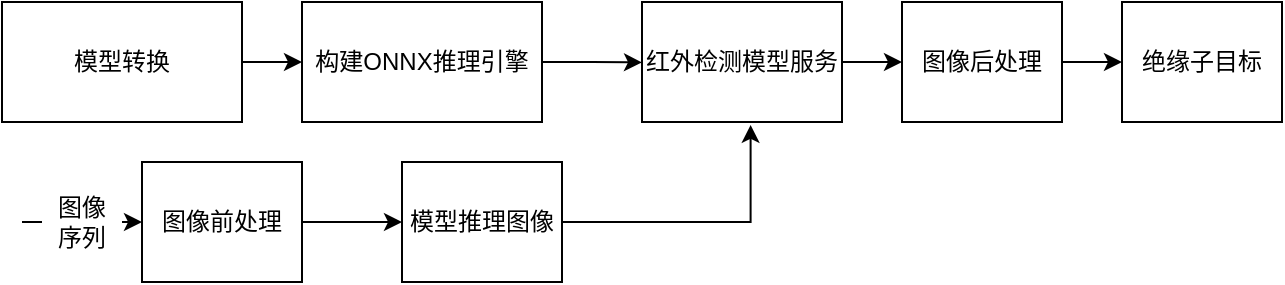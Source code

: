 <mxfile version="20.5.1" type="github">
  <diagram id="OBZWN5gUNsK95CkSB2TT" name="第 1 页">
    <mxGraphModel dx="825" dy="471" grid="1" gridSize="10" guides="1" tooltips="1" connect="1" arrows="1" fold="1" page="1" pageScale="1" pageWidth="827" pageHeight="1169" math="0" shadow="0">
      <root>
        <mxCell id="0" />
        <mxCell id="1" parent="0" />
        <mxCell id="VoudrCWZ3QNRgWNVbDem-4" style="edgeStyle=orthogonalEdgeStyle;rounded=0;orthogonalLoop=1;jettySize=auto;html=1;exitX=1;exitY=0.5;exitDx=0;exitDy=0;" edge="1" parent="1" source="VoudrCWZ3QNRgWNVbDem-1" target="VoudrCWZ3QNRgWNVbDem-2">
          <mxGeometry relative="1" as="geometry" />
        </mxCell>
        <mxCell id="VoudrCWZ3QNRgWNVbDem-1" value="模型转换" style="rounded=0;whiteSpace=wrap;html=1;" vertex="1" parent="1">
          <mxGeometry x="140" y="290" width="120" height="60" as="geometry" />
        </mxCell>
        <mxCell id="VoudrCWZ3QNRgWNVbDem-14" style="edgeStyle=orthogonalEdgeStyle;rounded=0;orthogonalLoop=1;jettySize=auto;html=1;exitX=1;exitY=0.5;exitDx=0;exitDy=0;" edge="1" parent="1" source="VoudrCWZ3QNRgWNVbDem-2">
          <mxGeometry relative="1" as="geometry">
            <mxPoint x="460" y="320.2" as="targetPoint" />
          </mxGeometry>
        </mxCell>
        <mxCell id="VoudrCWZ3QNRgWNVbDem-2" value="构建ONNX推理引擎" style="rounded=0;whiteSpace=wrap;html=1;" vertex="1" parent="1">
          <mxGeometry x="290" y="290" width="120" height="60" as="geometry" />
        </mxCell>
        <mxCell id="VoudrCWZ3QNRgWNVbDem-20" style="edgeStyle=orthogonalEdgeStyle;rounded=0;orthogonalLoop=1;jettySize=auto;html=1;entryX=0;entryY=0.5;entryDx=0;entryDy=0;" edge="1" parent="1" source="VoudrCWZ3QNRgWNVbDem-3" target="VoudrCWZ3QNRgWNVbDem-19">
          <mxGeometry relative="1" as="geometry" />
        </mxCell>
        <mxCell id="VoudrCWZ3QNRgWNVbDem-3" value="图像前处理" style="rounded=0;whiteSpace=wrap;html=1;" vertex="1" parent="1">
          <mxGeometry x="210" y="370" width="80" height="60" as="geometry" />
        </mxCell>
        <mxCell id="VoudrCWZ3QNRgWNVbDem-24" style="edgeStyle=orthogonalEdgeStyle;rounded=0;orthogonalLoop=1;jettySize=auto;html=1;entryX=0;entryY=0.5;entryDx=0;entryDy=0;" edge="1" parent="1" source="VoudrCWZ3QNRgWNVbDem-6" target="VoudrCWZ3QNRgWNVbDem-23">
          <mxGeometry relative="1" as="geometry" />
        </mxCell>
        <mxCell id="VoudrCWZ3QNRgWNVbDem-6" value="图像后处理" style="rounded=0;whiteSpace=wrap;html=1;" vertex="1" parent="1">
          <mxGeometry x="590" y="290" width="80" height="60" as="geometry" />
        </mxCell>
        <mxCell id="VoudrCWZ3QNRgWNVbDem-10" value="" style="endArrow=classic;html=1;rounded=0;startArrow=none;" edge="1" parent="1" source="VoudrCWZ3QNRgWNVbDem-12">
          <mxGeometry width="50" height="50" relative="1" as="geometry">
            <mxPoint x="150" y="400" as="sourcePoint" />
            <mxPoint x="210" y="400" as="targetPoint" />
          </mxGeometry>
        </mxCell>
        <mxCell id="VoudrCWZ3QNRgWNVbDem-12" value="图像&lt;br&gt;序列" style="text;html=1;strokeColor=none;fillColor=none;align=center;verticalAlign=middle;whiteSpace=wrap;rounded=0;" vertex="1" parent="1">
          <mxGeometry x="160" y="390" width="40" height="20" as="geometry" />
        </mxCell>
        <mxCell id="VoudrCWZ3QNRgWNVbDem-13" value="" style="endArrow=none;html=1;rounded=0;" edge="1" parent="1" target="VoudrCWZ3QNRgWNVbDem-12">
          <mxGeometry width="50" height="50" relative="1" as="geometry">
            <mxPoint x="150" y="400" as="sourcePoint" />
            <mxPoint x="210" y="400" as="targetPoint" />
          </mxGeometry>
        </mxCell>
        <mxCell id="VoudrCWZ3QNRgWNVbDem-17" style="edgeStyle=orthogonalEdgeStyle;rounded=0;orthogonalLoop=1;jettySize=auto;html=1;exitX=1;exitY=0.5;exitDx=0;exitDy=0;entryX=0;entryY=0.5;entryDx=0;entryDy=0;" edge="1" parent="1" source="VoudrCWZ3QNRgWNVbDem-15" target="VoudrCWZ3QNRgWNVbDem-6">
          <mxGeometry relative="1" as="geometry" />
        </mxCell>
        <mxCell id="VoudrCWZ3QNRgWNVbDem-15" value="红外检测模型服务" style="rounded=0;whiteSpace=wrap;html=1;" vertex="1" parent="1">
          <mxGeometry x="460" y="290" width="100" height="60" as="geometry" />
        </mxCell>
        <mxCell id="VoudrCWZ3QNRgWNVbDem-21" style="edgeStyle=orthogonalEdgeStyle;rounded=0;orthogonalLoop=1;jettySize=auto;html=1;entryX=0.543;entryY=1.024;entryDx=0;entryDy=0;entryPerimeter=0;" edge="1" parent="1" source="VoudrCWZ3QNRgWNVbDem-19" target="VoudrCWZ3QNRgWNVbDem-15">
          <mxGeometry relative="1" as="geometry" />
        </mxCell>
        <mxCell id="VoudrCWZ3QNRgWNVbDem-19" value="模型推理图像" style="rounded=0;whiteSpace=wrap;html=1;" vertex="1" parent="1">
          <mxGeometry x="340" y="370" width="80" height="60" as="geometry" />
        </mxCell>
        <mxCell id="VoudrCWZ3QNRgWNVbDem-23" value="绝缘子目标" style="rounded=0;whiteSpace=wrap;html=1;" vertex="1" parent="1">
          <mxGeometry x="700" y="290" width="80" height="60" as="geometry" />
        </mxCell>
      </root>
    </mxGraphModel>
  </diagram>
</mxfile>
